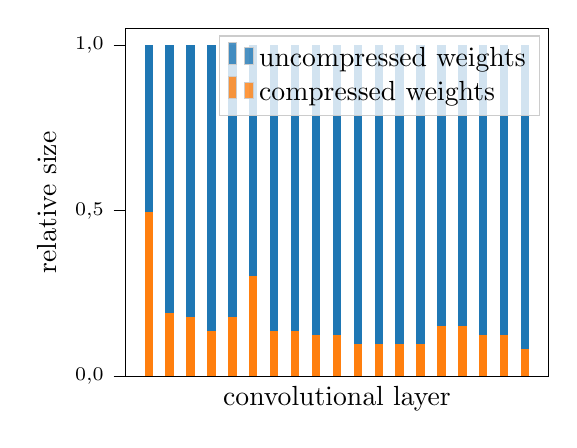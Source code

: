 % This file was created with tikzplotlib v0.10.1.
\begin{tikzpicture}

\definecolor{darkgray176}{RGB}{176,176,176}
\definecolor{darkorange25512714}{RGB}{255,127,14}
\definecolor{lightgray204}{RGB}{204,204,204}
\definecolor{steelblue31119180}{RGB}{31,119,180}

\begin{axis}[
height=6cm,
legend cell align={left},
legend style={fill opacity=0.8, draw opacity=1, text opacity=1, draw=lightgray204},
tick align=outside,
tick pos=left,
x grid style={darkgray176},
xlabel={convolutional layer},
xmin=-5.6, xmax=95.6,
xtick style={color=black},
xmajorticks=false,
y grid style={darkgray176},
ylabel={relative size},
ymin=0.0, ymax=1.05,
ytick style={color=black},
y tick label style={
    font=\scriptsize,
    /pgf/number format/.cd,
    use comma,
    fixed,
    fixed zerofill,
    precision=1,
    scaled ticks=false,
    /tikz/.cd
  },
]
\draw[draw=none,fill=steelblue31119180] (axis cs:-1.0,0.0) rectangle (axis cs:1.0,1.0);
\addlegendimage{ybar,ybar legend,draw=none,fill=steelblue31119180}
\addlegendentry{uncompressed weights}

\draw[draw=none,fill=steelblue31119180] (axis cs:4.0,0.0) rectangle (axis cs:6.0,1.0);
\draw[draw=none,fill=steelblue31119180] (axis cs:9.0,0.0) rectangle (axis cs:11.0,1.0);
\draw[draw=none,fill=steelblue31119180] (axis cs:14.0,0.0) rectangle (axis cs:16.0,1.0);
\draw[draw=none,fill=steelblue31119180] (axis cs:19.0,0.0) rectangle (axis cs:21.0,1.0);
\draw[draw=none,fill=steelblue31119180] (axis cs:24.0,0.0) rectangle (axis cs:26.0,1.0);
\draw[draw=none,fill=steelblue31119180] (axis cs:29.0,0.0) rectangle (axis cs:31.0,1.0);
\draw[draw=none,fill=steelblue31119180] (axis cs:34.0,0.0) rectangle (axis cs:36.0,1.0);
\draw[draw=none,fill=steelblue31119180] (axis cs:39.0,0.0) rectangle (axis cs:41.0,1.0);
\draw[draw=none,fill=steelblue31119180] (axis cs:44.0,0.0) rectangle (axis cs:46.0,1.0);
\draw[draw=none,fill=steelblue31119180] (axis cs:49.0,0.0) rectangle (axis cs:51.0,1.0);
\draw[draw=none,fill=steelblue31119180] (axis cs:54.0,0.0) rectangle (axis cs:56.0,1.0);
\draw[draw=none,fill=steelblue31119180] (axis cs:59.0,0.0) rectangle (axis cs:61.0,1.0);
\draw[draw=none,fill=steelblue31119180] (axis cs:64.0,0.0) rectangle (axis cs:66.0,1.0);
\draw[draw=none,fill=steelblue31119180] (axis cs:69.0,0.0) rectangle (axis cs:71.0,1.0);
\draw[draw=none,fill=steelblue31119180] (axis cs:74.0,0.0) rectangle (axis cs:76.0,1.0);
\draw[draw=none,fill=steelblue31119180] (axis cs:79.0,0.0) rectangle (axis cs:81.0,1.0);
\draw[draw=none,fill=steelblue31119180] (axis cs:84.0,0.0) rectangle (axis cs:86.0,1.0);
\draw[draw=none,fill=steelblue31119180] (axis cs:89.0,0.0) rectangle (axis cs:91.0,1.0);
\draw[draw=none,fill=darkorange25512714] (axis cs:-1.0,0.0) rectangle (axis cs:1.0,0.495);
\addlegendimage{ybar,ybar legend,draw=none,fill=darkorange25512714}
\addlegendentry{compressed weights}

\draw[draw=none,fill=darkorange25512714] (axis cs:4.0,0.0) rectangle (axis cs:6.0,0.192);
\draw[draw=none,fill=darkorange25512714] (axis cs:9.0,0.0) rectangle (axis cs:11.0,0.179);
\draw[draw=none,fill=darkorange25512714] (axis cs:14.0,0.0) rectangle (axis cs:16.0,0.136);
\draw[draw=none,fill=darkorange25512714] (axis cs:19.0,0.0) rectangle (axis cs:21.0,0.179);
\draw[draw=none,fill=darkorange25512714] (axis cs:24.0,0.0) rectangle (axis cs:26.0,0.303);
\draw[draw=none,fill=darkorange25512714] (axis cs:29.0,0.0) rectangle (axis cs:31.0,0.136);
\draw[draw=none,fill=darkorange25512714] (axis cs:34.0,0.0) rectangle (axis cs:36.0,0.138);
\draw[draw=none,fill=darkorange25512714] (axis cs:39.0,0.0) rectangle (axis cs:41.0,0.124);
\draw[draw=none,fill=darkorange25512714] (axis cs:44.0,0.0) rectangle (axis cs:46.0,0.124);
\draw[draw=none,fill=darkorange25512714] (axis cs:49.0,0.0) rectangle (axis cs:51.0,0.097);
\draw[draw=none,fill=darkorange25512714] (axis cs:54.0,0.0) rectangle (axis cs:56.0,0.097);
\draw[draw=none,fill=darkorange25512714] (axis cs:59.0,0.0) rectangle (axis cs:61.0,0.097);
\draw[draw=none,fill=darkorange25512714] (axis cs:64.0,0.0) rectangle (axis cs:66.0,0.097);
\draw[draw=none,fill=darkorange25512714] (axis cs:69.0,0.0) rectangle (axis cs:71.0,0.153);
\draw[draw=none,fill=darkorange25512714] (axis cs:74.0,0.0) rectangle (axis cs:76.0,0.153);
\draw[draw=none,fill=darkorange25512714] (axis cs:79.0,0.0) rectangle (axis cs:81.0,0.125);
\draw[draw=none,fill=darkorange25512714] (axis cs:84.0,0.0) rectangle (axis cs:86.0,0.125);
\draw[draw=none,fill=darkorange25512714] (axis cs:89.0,0.0) rectangle (axis cs:91.0,0.083);
\end{axis}

\end{tikzpicture}
